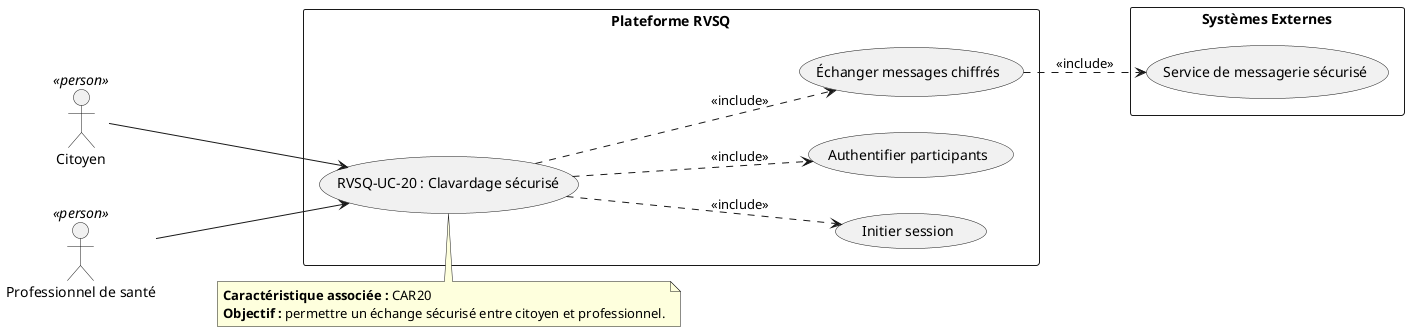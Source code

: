@startuml RVSQ-UC-20_Clavardage_Securise
left to right direction

actor "Citoyen" as Citoyen <<person>>
actor "Professionnel de santé" as Pro <<person>>

rectangle "Plateforme RVSQ" {
  usecase "RVSQ-UC-20 : Clavardage sécurisé" as UC20
  usecase "Initier session" as UC20_A
  usecase "Authentifier participants" as UC20_B
  usecase "Échanger messages chiffrés" as UC20_C
}

rectangle "Systèmes Externes" {
  usecase "Service de messagerie sécurisé" as MSG
}

Citoyen --> UC20
Pro --> UC20
UC20 ..> UC20_A : <<include>>
UC20 ..> UC20_B : <<include>>
UC20 ..> UC20_C : <<include>>
UC20_C ..> MSG : <<include>>

note top of UC20
  **Caractéristique associée :** CAR20
  **Objectif :** permettre un échange sécurisé entre citoyen et professionnel.
end note
@enduml
